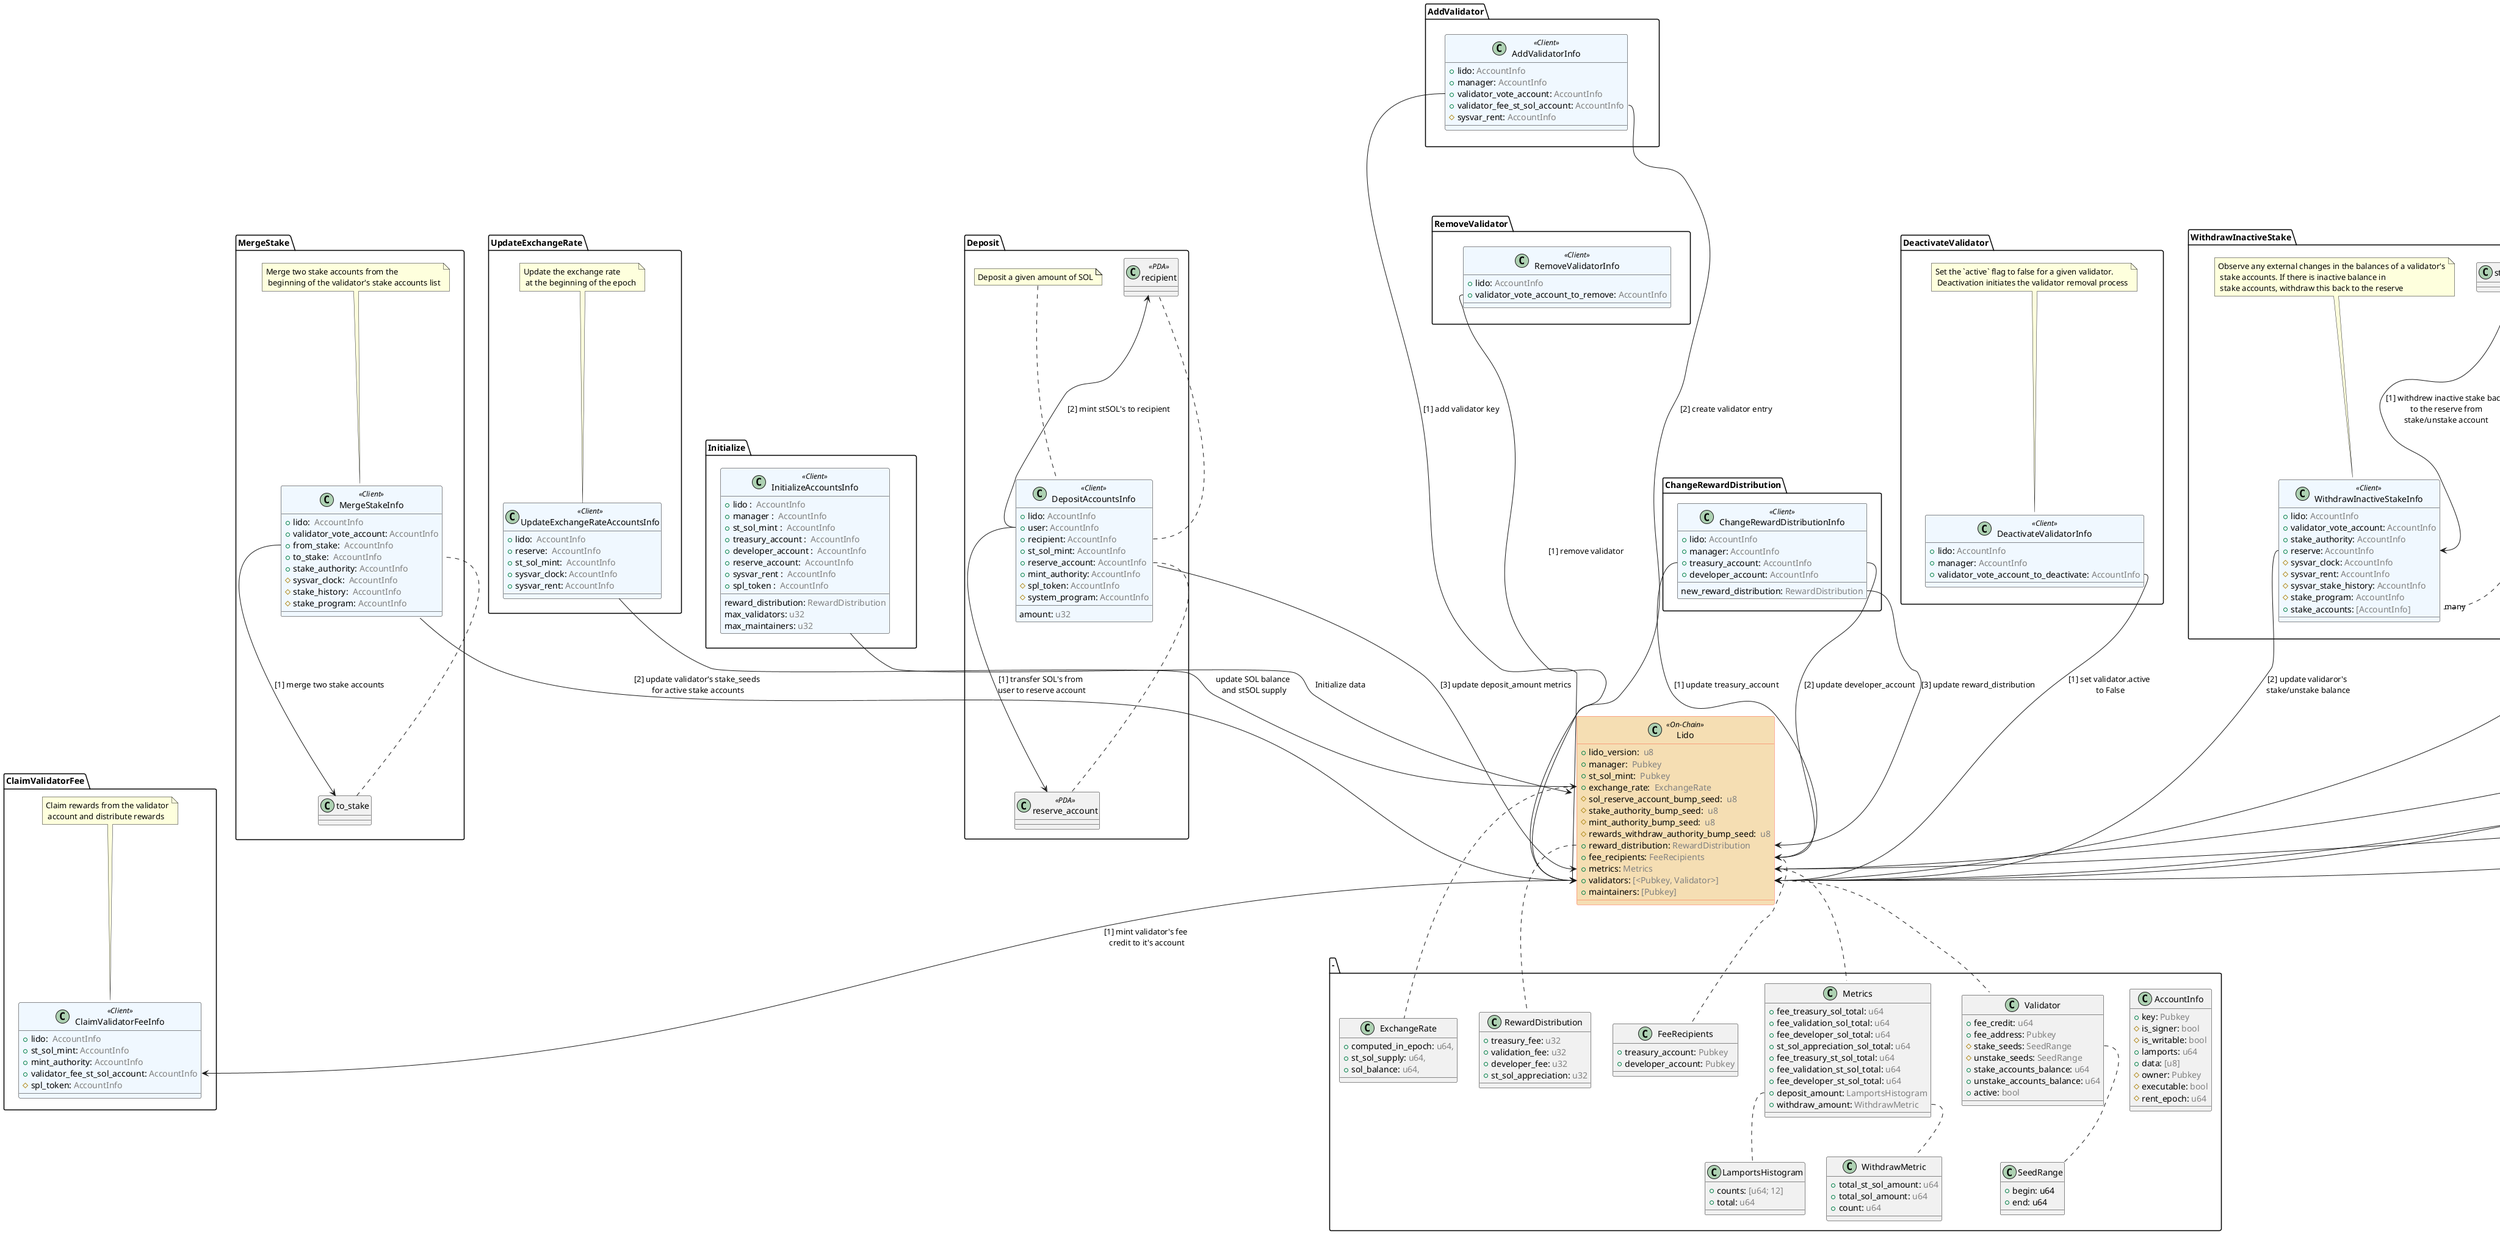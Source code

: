 @startuml SoLido program
allow_mixing

skinparam class {
  BackgroundColor<<On-Chain>> Wheat
  BorderColor<<On-Chain>> Tomato
  BackgroundColor<<Client>> aliceblue
  BorderColor<<On-Client>> aliceblue
}

skinparam stereotypeCBackgroundColor<< On-Chain >> DimGray

class Lido <<On-Chain>> {
  + lido_version: <font color="grey"> u8
  + manager: <font color="grey"> Pubkey
  + st_sol_mint: <font color="grey"> Pubkey
  + exchange_rate: <font color="grey"> ExchangeRate
  # sol_reserve_account_bump_seed: <font color="grey"> u8
  # stake_authority_bump_seed: <font color="grey"> u8
  # mint_authority_bump_seed: <font color="grey"> u8
  # rewards_withdraw_authority_bump_seed: <font color="grey"> u8
  + reward_distribution: <font color="grey">RewardDistribution
  + fee_recipients: <font color="grey">FeeRecipients
  + metrics: <font color="grey">Metrics
  + validators: <font color="grey">[<Pubkey, Validator>]
  + maintainers: <font color="grey">[Pubkey]
}

package "-" {

  class AccountInfo {
      + key: <font color="grey">Pubkey
      # is_signer: <font color="grey">bool
      # is_writable: <font color="grey">bool
      + lamports: <font color="grey">u64
      + data: <font color="grey">[u8]
      # owner: <font color="grey">Pubkey
      # executable: <font color="grey">bool
      # rent_epoch: <font color="grey">u64
  }

  class ExchangeRate {
      + computed_in_epoch: <font color="grey">u64,
      + st_sol_supply: <font color="grey">u64,
      + sol_balance: <font color="grey">u64,
  }

  class RewardDistribution {
    + treasury_fee: <font color="grey">u32
    + validation_fee: <font color="grey">u32
    + developer_fee: <font color="grey">u32
    + st_sol_appreciation: <font color="grey">u32
  }

  class FeeRecipients {
    + treasury_account: <font color="grey">Pubkey
    + developer_account: <font color="grey">Pubkey
  }

  class Metrics {
    + fee_treasury_sol_total: <font color="grey">u64
    + fee_validation_sol_total: <font color="grey">u64
    + fee_developer_sol_total: <font color="grey">u64
    + st_sol_appreciation_sol_total: <font color="grey">u64
    + fee_treasury_st_sol_total: <font color="grey">u64
    + fee_validation_st_sol_total: <font color="grey">u64
    + fee_developer_st_sol_total: <font color="grey">u64
    + deposit_amount: <font color="grey">LamportsHistogram
    + withdraw_amount: <font color="grey">WithdrawMetric
  }

  class LamportsHistogram {
    + counts: <font color="grey">[u64; 12]
    + total: <font color="grey">u64
  }

  class WithdrawMetric {
    + total_st_sol_amount: <font color="grey">u64
    + total_sol_amount: <font color="grey">u64
    + count: <font color="grey">u64
  }

  class Validator {
    + fee_credit: <font color="grey">u64
    + fee_address: <font color="grey">Pubkey
    # stake_seeds: <font color="grey">SeedRange
    # unstake_seeds: <font color="grey">SeedRange
    + stake_accounts_balance: <font color="grey">u64
    + unstake_accounts_balance: <font color="grey">u64
    + active: <font color="grey">bool
  }

  class SeedRange {
    + begin: u64
    + end: u64
  }

  Lido::exchange_rate .. ExchangeRate
  Lido::reward_distribution .. RewardDistribution
  Lido::fee_recipients .. FeeRecipients
  Lido::validators .. Validator
  Lido::metrics .. Metrics
  Metrics::deposit_amount.. LamportsHistogram
  Metrics::withdraw_amount.. WithdrawMetric
  Validator::stake_seeds .. SeedRange
}

package "Initialize" {
  InitializeAccountsInfo --> Lido : Initialize data

  class InitializeAccountsInfo <<Client>> {
    + lido : <font color="grey"> AccountInfo
    + manager : <font color="grey"> AccountInfo
    + st_sol_mint : <font color="grey"> AccountInfo
    + treasury_account : <font color="grey"> AccountInfo
    + developer_account : <font color="grey"> AccountInfo
    + reserve_account: <font color="grey"> AccountInfo
    + sysvar_rent : <font color="grey"> AccountInfo
    + spl_token : <font color="grey"> AccountInfo
    {method} reward_distribution: <font color="grey">RewardDistribution
    {method} max_validators: <font color="grey">u32
    {method} max_maintainers: <font color="grey">u32
  }
}

package Deposit {
  class DepositAccountsInfo <<Client>> {
    + lido: <font color="grey">AccountInfo
    + user: <font color="grey">AccountInfo
    + recipient: <font color="grey">AccountInfo
    + st_sol_mint: <font color="grey">AccountInfo
    + reserve_account: <font color="grey">AccountInfo
    + mint_authority: <font color="grey">AccountInfo
    # spl_token: <font color="grey">AccountInfo
    # system_program: <font color="grey">AccountInfo
    {method} amount: <font color="grey">u32
  }
  note top: Deposit a given amount of SOL

  class recipient <<PDA>>{}
  class reserve_account <<PDA>>{}

  DepositAccountsInfo::user -up-> reserve_account : [1] transfer SOL's from \nuser to reserve account
  DepositAccountsInfo::user -up-> recipient : [2] mint stSOL's to recipient
  DepositAccountsInfo::reserve_account .. reserve_account
  DepositAccountsInfo::recipient .. recipient
  DepositAccountsInfo --> Lido::metrics : [3] update deposit_amount metrics
}

package StakeDeposit {
  class StakeDepositAccountsInfo <<Client>> {
    + lido: <font color="grey">AccountInfo
    + maintainer: <font color="grey">AccountInfo
    + reserve: <font color="grey">AccountInfo
    + validator_vote_account: <font color="grey">AccountInfo
    + stake_account_merge_into: <font color="grey">AccountInfo
    + stake_account_end: <font color="grey">AccountInfo
    + stake_authority: <font color="grey">AccountInfo
    # sysvar_clock: <font color="grey">AccountInfo
    # system_program: <font color="grey">AccountInfo
    # sysvar_rent: <font color="grey">AccountInfo
    # stake_program: <font color="grey">AccountInfo
    # stake_history: <font color="grey">AccountInfo
    # stake_program_config: <font color="grey">AccountInfo
    {method} amount: <font color="grey">u32
  }
  note top: Move deposits from the reserve into a stake\n account and delegate it to a member validator

  class stake_account_end <<PDA>>{}

  StakeDepositAccountsInfo::stake_account_end .. stake_account_end
  StakeDepositAccountsInfo::reserve -left> stake_account_end : [1] Create a new account and\n fund it from the reserve
  StakeDepositAccountsInfo::validator_vote_account --> Lido::validators : [3] increase validator's\n stake_accounts_balance

  state condition <<choice>>
  condition : stake_account_end == stake_account_merge_into \n<font color="grey">(check if this was the first time we stake in this epoch)

  stake_account_end --> condition
  condition --> StakeDepositAccountsInfo::validator_vote_account : [2] True\n delegate stake to validator \nthrow stake_account_end
  condition --> StakeDepositAccountsInfo::stake_account_merge_into : [2] False\n merge stake_account_end to\n stake_account_merge_into

}

package "Unstake" {
  class UnstakeAccountsInfo <<Client>>{
    + lido: <font color="grey">AccountInfo
    + maintainer: <font color="grey">AccountInfo
    + validator_vote_account: <font color="grey">AccountInfo
    + source_stake_account: <font color="grey">AccountInfo
    + destination_unstake_account: <font color="grey">AccountInfo
    + stake_authority: <font color="grey">AccountInfo
    # sysvar_clock: <font color="grey">AccountInfo
    # system_program: <font color="grey">AccountInfo
    # stake_program: <font color="grey">AccountInfo
    {method} amount: <font color="grey">u32
    }
    note top: Unstake from a validator to a new stake account

    class destination_unstake_account{
      [2] deactivate this account
    }

    UnstakeAccountsInfo::source_stake_account --> destination_unstake_account : [1] split SOL from source_stake_account \nto destination_unstake_account
    UnstakeAccountsInfo::destination_unstake_account .. destination_unstake_account
    destination_unstake_account --> Lido::validators : [3] increase validator's \nunstake_accounts_balance
}

package "UpdateExchangeRate" {
  class UpdateExchangeRateAccountsInfo <<Client>> {
	+ lido:  <font color="grey">AccountInfo
	+ reserve:  <font color="grey">AccountInfo
	+ st_sol_mint:  <font color="grey">AccountInfo
	+ sysvar_clock: <font color="grey">AccountInfo
	+ sysvar_rent: <font color="grey">AccountInfo
  }
  note top: Update the exchange rate\n at the beginning of the epoch

  UpdateExchangeRateAccountsInfo --> Lido::exchange_rate : update SOL balance\n and stSOL supply
}

package WithdrawInactiveStake {
  class WithdrawInactiveStakeInfo <<Client>>{
     + lido: <font color="grey">AccountInfo
     + validator_vote_account: <font color="grey">AccountInfo
     + stake_authority: <font color="grey">AccountInfo
     + reserve: <font color="grey">AccountInfo
     # sysvar_clock: <font color="grey">AccountInfo
     # sysvar_rent: <font color="grey">AccountInfo
     # sysvar_stake_history: <font color="grey">AccountInfo
     # stake_program: <font color="grey">AccountInfo
     + stake_accounts: <font color="grey">[AccountInfo]
   }
   note top: Observe any external changes in the balances of a validator's\n stake accounts. If there is inactive balance in\n stake accounts, withdraw this back to the reserve

   class stake_account{}

   stake_account --> WithdrawInactiveStakeInfo::reserve: [1] withdrew inactive stake back\n to the reserve from\n stake/unstake account
   stake_account .. "many" WithdrawInactiveStakeInfo::stake_accounts

   WithdrawInactiveStakeInfo::reserve --> Lido::validators : [2] update validaror's\n stake/unstake balance
}

package CollectValidatorFee {
  class CollectValidatorFeeInfo <<Client>>{
    + lido: <font color="grey">AccountInfo
    + validator_vote_account: <font color="grey">AccountInfo
    + st_sol_mint: <font color="grey">AccountInfo
    + mint_authority: <font color="grey">AccountInfo
    + treasury_st_sol_account:  <font color="grey">AccountInfo
    + developer_st_sol_account: <font color="grey">AccountInfo
    + reserve:  <font color="grey">AccountInfo
    + rewards_withdraw_authority: <font color="grey">AccountInfo
    # sysvar_clock:  <font color="grey">AccountInfo
    # spl_token_program: <font color="grey">AccountInfo
    # sysvar_rent:  <font color="grey">AccountInfo
    # vote_program: <font color="grey">AccountInfo
  }
  note top: Collects the validator fee from the validator vote\n account and distributes this fee across the specified\n participants. It transfers the collected Lamports to the reserve\n account, where they can be re-staked

  class treasury_st_sol_account{}
  class developer_st_sol_account{}
  class reserve{}

  CollectValidatorFeeInfo::treasury_st_sol_account .. treasury_st_sol_account
  CollectValidatorFeeInfo::developer_st_sol_account .. developer_st_sol_account
  CollectValidatorFeeInfo::validator_vote_account --> treasury_st_sol_account : [1] mint treasury stSOL fee
  CollectValidatorFeeInfo::validator_vote_account --> developer_st_sol_account : [2] mint developer stSOL fee
  CollectValidatorFeeInfo::validator_vote_account --> Lido::validators : [3] update validator's\n stSOL fee credit
  CollectValidatorFeeInfo::validator_vote_account --> Lido::metrics : [4] update fee metrics
  CollectValidatorFeeInfo::validator_vote_account --> reserve : [5] withdraw rewards\n to reserve
  reserve .. CollectValidatorFeeInfo::reserve
}

package Withdraw {
  class WithdrawAccountsInfo <<Client>>{
    + lido: <font color="grey">AccountInfo
    + st_sol_account_owner: <font color="grey">AccountInfo
    + st_sol_account: <font color="grey">AccountInfo
    + st_sol_mint: <font color="grey">AccountInfo
    + validator_vote_account: <font color="grey">AccountInfo
    + source_stake_account: <font color="grey">AccountInfo
    + destination_stake_account: <font color="grey">AccountInfo
    + stake_authority: <font color="grey">AccountInfo
    # spl_token: <font color="grey">AccountInfo
    # sysvar_clock: <font color="grey">AccountInfo
    # system_program: <font color="grey">AccountInfo
    # stake_program:  <font color="grey">AccountInfo
    {method} amount: <font color="grey">u32
  }
  note top: Withdraw a given amount of stSOL.\n Caller provides some `amount` of StLamports\n that are to be burned in order to withdraw SOL.

  class st_sol_account{
    [2] burn the given amount of stSOL
  }
  class destination_stake_account{
    [5] Set the stake and withdraw authority\n of the destination stake account\n to the user’s pubkey
  }

  destination_stake_account .. WithdrawAccountsInfo::destination_stake_account
  WithdrawAccountsInfo::validator_vote_account --> Lido::validators : [1] decrease validator's\n stake accounts balance
  WithdrawAccountsInfo::st_sol_account .. st_sol_account
  st_sol_account --> Lido::metrics : [3] update withdrawal metrics.
  WithdrawAccountsInfo::source_stake_account --> destination_stake_account : [4] split SOL from source_stake_account \nto destination_stake_account
}

package ClaimValidatorFee {
  class ClaimValidatorFeeInfo <<Client>>{
    + lido:  <font color="grey">AccountInfo
    + st_sol_mint: <font color="grey">AccountInfo
    + mint_authority: <font color="grey">AccountInfo
    + validator_fee_st_sol_account: <font color="grey">AccountInfo
    # spl_token: <font color="grey">AccountInfo
  }
  note top: Claim rewards from the validator\n account and distribute rewards

  Lido::validators --> ClaimValidatorFeeInfo::validator_fee_st_sol_account : [1] mint validator's fee\n credit to it's account
}

package ChangeRewardDistribution {
  class ChangeRewardDistributionInfo <<Client>>{
    + lido: <font color="grey">AccountInfo
    + manager: <font color="grey">AccountInfo
    + treasury_account: <font color="grey">AccountInfo
    + developer_account: <font color="grey">AccountInfo
    {method} new_reward_distribution: <font color="grey">RewardDistribution
  }

  ChangeRewardDistributionInfo::treasury_account --> Lido::fee_recipients : [1] update treasury_account
  ChangeRewardDistributionInfo::treasury_account --> Lido::fee_recipients : [2] update developer_account
  ChangeRewardDistributionInfo::new_reward_distribution --> Lido::reward_distribution : [3] update reward_distribution
}

package AddValidator {
  class AddValidatorInfo <<Client>>{
    + lido: <font color="grey">AccountInfo
    + manager: <font color="grey">AccountInfo
    + validator_vote_account: <font color="grey">AccountInfo
    + validator_fee_st_sol_account: <font color="grey">AccountInfo
    # sysvar_rent: <font color="grey">AccountInfo
  }

  AddValidatorInfo::validator_vote_account -->  Lido::validators : [1] add validator key
  AddValidatorInfo::validator_fee_st_sol_account --> Lido::validators : [2] create validator entry
}

package RemoveValidator{
  class RemoveValidatorInfo <<Client>>{
      + lido: <font color="grey">AccountInfo
      + validator_vote_account_to_remove: <font color="grey">AccountInfo
  }

  RemoveValidatorInfo::validator_vote_account_to_remove -->  Lido::validators : [1] remove validator
}

package DeactivateValidator {
  class DeactivateValidatorInfo <<Client>>{
    + lido: <font color="grey">AccountInfo
    + manager: <font color="grey">AccountInfo
    + validator_vote_account_to_deactivate: <font color="grey">AccountInfo
  }
  note top: Set the `active` flag to false for a given validator.\n Deactivation initiates the validator removal process

  DeactivateValidatorInfo::validator_vote_account_to_deactivate -->  Lido::validators : [1] set validator.active\n to False
}

package MergeStake {
  class MergeStakeInfo <<Client>>{
    + lido:  <font color="grey">AccountInfo
    + validator_vote_account: <font color="grey">AccountInfo
    + from_stake:  <font color="grey">AccountInfo
    + to_stake:  <font color="grey">AccountInfo
    + stake_authority: <font color="grey">AccountInfo
    # sysvar_clock:  <font color="grey">AccountInfo
    # stake_history:  <font color="grey">AccountInfo
    # stake_program: <font color="grey">AccountInfo
  }
  note top: Merge two stake accounts from the\n beginning of the validator's stake accounts list

  class to_stake{}

  MergeStakeInfo::from_stake --> to_stake : [1] merge two stake accounts
  to_stake .. MergeStakeInfo::to_stake
  MergeStakeInfo --> Lido::validators : [2] update validator's stake_seeds\n for active stake accounts
}

WithdrawInactiveStake -[hidden]up-> Lido
UpdateExchangeRate -[hidden]up-> Lido
Initialize -[hidden]up-> Lido
RemoveValidator -[hidden]up-> AddValidator
DeactivateValidator -[hidden]up-> AddValidator
MergeStake -[hidden]up-> Lido

@enduml
